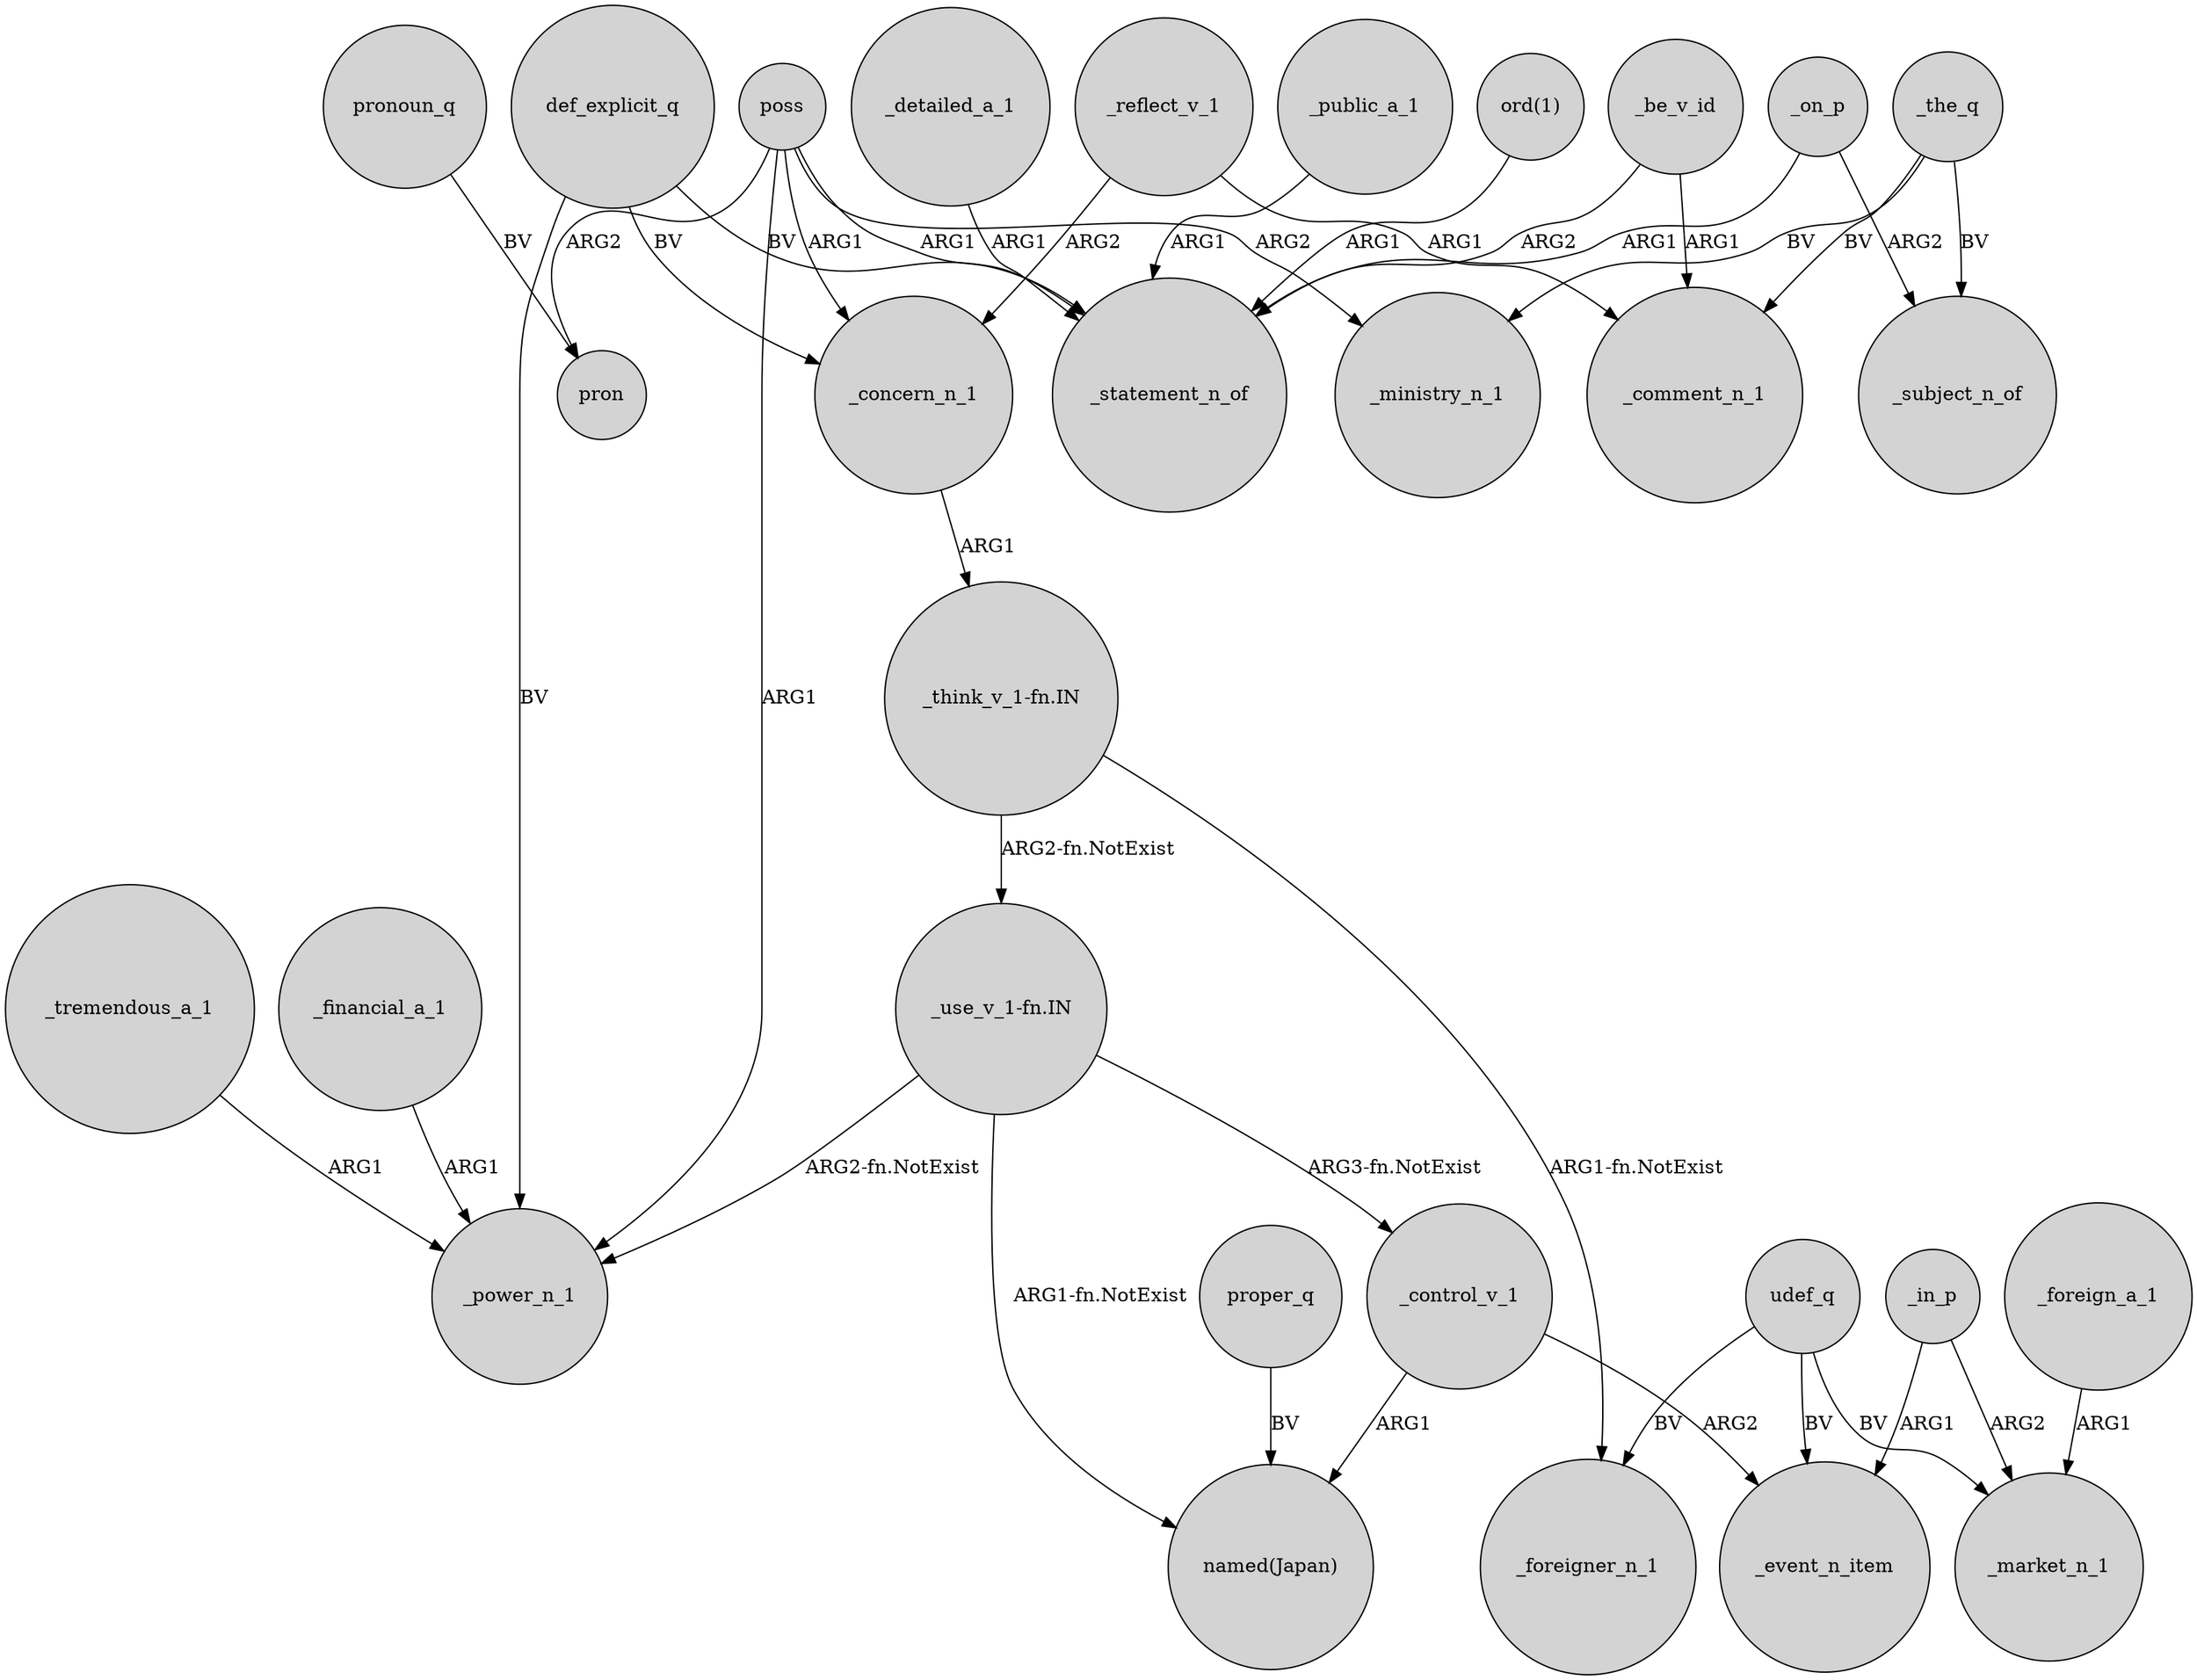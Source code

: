 digraph {
	node [shape=circle style=filled]
	_in_p -> _event_n_item [label=ARG1]
	_control_v_1 -> "named(Japan)" [label=ARG1]
	def_explicit_q -> _concern_n_1 [label=BV]
	poss -> pron [label=ARG2]
	_reflect_v_1 -> _comment_n_1 [label=ARG1]
	_concern_n_1 -> "_think_v_1-fn.IN" [label=ARG1]
	_detailed_a_1 -> _statement_n_of [label=ARG1]
	_public_a_1 -> _statement_n_of [label=ARG1]
	_the_q -> _ministry_n_1 [label=BV]
	def_explicit_q -> _power_n_1 [label=BV]
	poss -> _statement_n_of [label=ARG1]
	udef_q -> _market_n_1 [label=BV]
	"_think_v_1-fn.IN" -> "_use_v_1-fn.IN" [label="ARG2-fn.NotExist"]
	"ord(1)" -> _statement_n_of [label=ARG1]
	_be_v_id -> _statement_n_of [label=ARG2]
	proper_q -> "named(Japan)" [label=BV]
	_be_v_id -> _comment_n_1 [label=ARG1]
	_on_p -> _subject_n_of [label=ARG2]
	poss -> _power_n_1 [label=ARG1]
	_the_q -> _subject_n_of [label=BV]
	pronoun_q -> pron [label=BV]
	"_use_v_1-fn.IN" -> _control_v_1 [label="ARG3-fn.NotExist"]
	poss -> _concern_n_1 [label=ARG1]
	_tremendous_a_1 -> _power_n_1 [label=ARG1]
	_financial_a_1 -> _power_n_1 [label=ARG1]
	poss -> _ministry_n_1 [label=ARG2]
	"_use_v_1-fn.IN" -> "named(Japan)" [label="ARG1-fn.NotExist"]
	udef_q -> _foreigner_n_1 [label=BV]
	_in_p -> _market_n_1 [label=ARG2]
	_reflect_v_1 -> _concern_n_1 [label=ARG2]
	_control_v_1 -> _event_n_item [label=ARG2]
	_foreign_a_1 -> _market_n_1 [label=ARG1]
	"_think_v_1-fn.IN" -> _foreigner_n_1 [label="ARG1-fn.NotExist"]
	udef_q -> _event_n_item [label=BV]
	def_explicit_q -> _statement_n_of [label=BV]
	_on_p -> _statement_n_of [label=ARG1]
	"_use_v_1-fn.IN" -> _power_n_1 [label="ARG2-fn.NotExist"]
	_the_q -> _comment_n_1 [label=BV]
}
